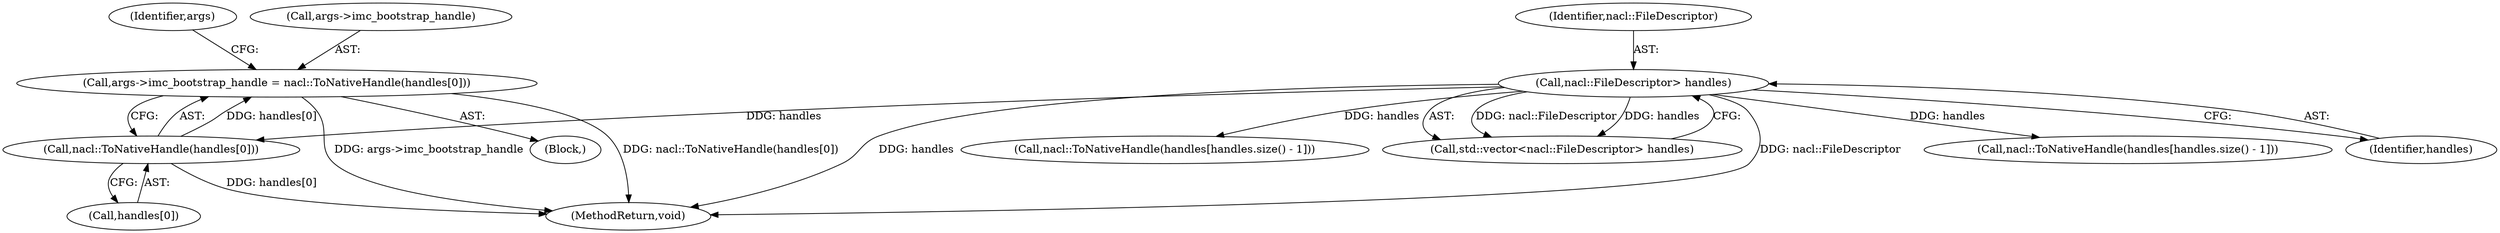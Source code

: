 digraph "0_Chrome_3b0d77670a0613f409110817455d2137576b485a_7@pointer" {
"1000228" [label="(Call,args->imc_bootstrap_handle = nacl::ToNativeHandle(handles[0]))"];
"1000232" [label="(Call,nacl::ToNativeHandle(handles[0]))"];
"1000120" [label="(Call,nacl::FileDescriptor> handles)"];
"1000229" [label="(Call,args->imc_bootstrap_handle)"];
"1000157" [label="(Call,nacl::ToNativeHandle(handles[handles.size() - 1]))"];
"1000122" [label="(Identifier,handles)"];
"1000263" [label="(MethodReturn,void)"];
"1000121" [label="(Identifier,nacl::FileDescriptor)"];
"1000171" [label="(Call,nacl::ToNativeHandle(handles[handles.size() - 1]))"];
"1000118" [label="(Call,std::vector<nacl::FileDescriptor> handles)"];
"1000228" [label="(Call,args->imc_bootstrap_handle = nacl::ToNativeHandle(handles[0]))"];
"1000232" [label="(Call,nacl::ToNativeHandle(handles[0]))"];
"1000102" [label="(Block,)"];
"1000238" [label="(Identifier,args)"];
"1000233" [label="(Call,handles[0])"];
"1000120" [label="(Call,nacl::FileDescriptor> handles)"];
"1000228" -> "1000102"  [label="AST: "];
"1000228" -> "1000232"  [label="CFG: "];
"1000229" -> "1000228"  [label="AST: "];
"1000232" -> "1000228"  [label="AST: "];
"1000238" -> "1000228"  [label="CFG: "];
"1000228" -> "1000263"  [label="DDG: args->imc_bootstrap_handle"];
"1000228" -> "1000263"  [label="DDG: nacl::ToNativeHandle(handles[0])"];
"1000232" -> "1000228"  [label="DDG: handles[0]"];
"1000232" -> "1000233"  [label="CFG: "];
"1000233" -> "1000232"  [label="AST: "];
"1000232" -> "1000263"  [label="DDG: handles[0]"];
"1000120" -> "1000232"  [label="DDG: handles"];
"1000120" -> "1000118"  [label="AST: "];
"1000120" -> "1000122"  [label="CFG: "];
"1000121" -> "1000120"  [label="AST: "];
"1000122" -> "1000120"  [label="AST: "];
"1000118" -> "1000120"  [label="CFG: "];
"1000120" -> "1000263"  [label="DDG: nacl::FileDescriptor"];
"1000120" -> "1000263"  [label="DDG: handles"];
"1000120" -> "1000118"  [label="DDG: nacl::FileDescriptor"];
"1000120" -> "1000118"  [label="DDG: handles"];
"1000120" -> "1000157"  [label="DDG: handles"];
"1000120" -> "1000171"  [label="DDG: handles"];
}

